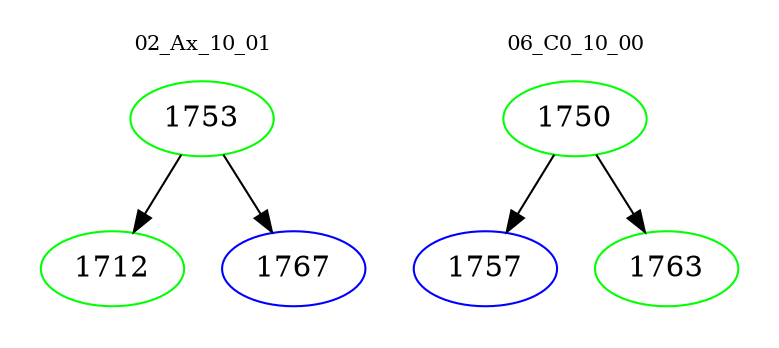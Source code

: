 digraph{
subgraph cluster_0 {
color = white
label = "02_Ax_10_01";
fontsize=10;
T0_1753 [label="1753", color="green"]
T0_1753 -> T0_1712 [color="black"]
T0_1712 [label="1712", color="green"]
T0_1753 -> T0_1767 [color="black"]
T0_1767 [label="1767", color="blue"]
}
subgraph cluster_1 {
color = white
label = "06_C0_10_00";
fontsize=10;
T1_1750 [label="1750", color="green"]
T1_1750 -> T1_1757 [color="black"]
T1_1757 [label="1757", color="blue"]
T1_1750 -> T1_1763 [color="black"]
T1_1763 [label="1763", color="green"]
}
}
